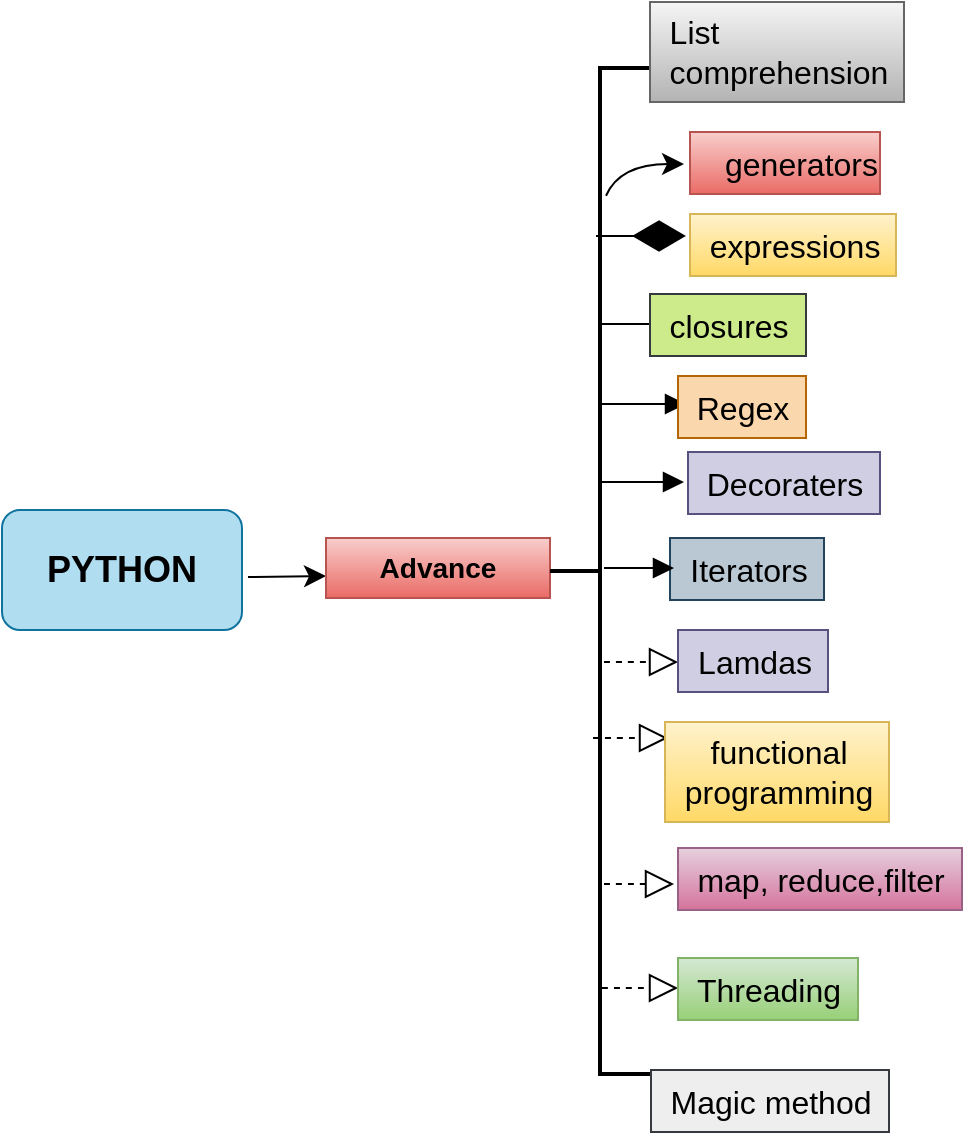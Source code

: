 <mxfile version="24.8.4">
  <diagram name="Page-1" id="4QhpwyVWHBZVwE5iLQ2I">
    <mxGraphModel dx="795" dy="604" grid="0" gridSize="10" guides="1" tooltips="1" connect="1" arrows="1" fold="1" page="1" pageScale="1" pageWidth="1169" pageHeight="827" math="0" shadow="0">
      <root>
        <mxCell id="0" />
        <mxCell id="1" parent="0" />
        <mxCell id="BrpzPB1FlEC9zegPtMI7-4" value="&lt;h2&gt;PYTHON&lt;/h2&gt;" style="rounded=1;whiteSpace=wrap;html=1;fillColor=#b1ddf0;strokeColor=#10739e;" parent="1" vertex="1">
          <mxGeometry x="227" y="280" width="120" height="60" as="geometry" />
        </mxCell>
        <mxCell id="BrpzPB1FlEC9zegPtMI7-12" value="" style="endArrow=classic;html=1;rounded=0;fontSize=12;startSize=8;endSize=8;curved=1;exitX=1.025;exitY=0.617;exitDx=0;exitDy=0;exitPerimeter=0;entryX=0;entryY=0.75;entryDx=0;entryDy=0;" parent="1" edge="1">
          <mxGeometry width="50" height="50" relative="1" as="geometry">
            <mxPoint x="350.0" y="313.52" as="sourcePoint" />
            <mxPoint x="389" y="313" as="targetPoint" />
          </mxGeometry>
        </mxCell>
        <mxCell id="BrpzPB1FlEC9zegPtMI7-13" value="&lt;h3&gt;Advance&lt;/h3&gt;" style="rounded=0;whiteSpace=wrap;html=1;fillColor=#f8cecc;gradientColor=#ea6b66;strokeColor=#b85450;" parent="1" vertex="1">
          <mxGeometry x="389" y="294" width="112" height="30" as="geometry" />
        </mxCell>
        <mxCell id="BrpzPB1FlEC9zegPtMI7-15" value="" style="strokeWidth=2;html=1;shape=mxgraph.flowchart.annotation_2;align=left;labelPosition=right;pointerEvents=1;" parent="1" vertex="1">
          <mxGeometry x="501" y="59" width="50" height="503" as="geometry" />
        </mxCell>
        <mxCell id="BrpzPB1FlEC9zegPtMI7-19" value="&lt;div style=&quot;text-align: left;&quot;&gt;List&lt;/div&gt;&lt;div style=&quot;text-align: justify;&quot;&gt;comprehension&lt;/div&gt;" style="text;html=1;align=center;verticalAlign=middle;resizable=0;points=[];autosize=1;fontSize=16;fillColor=#f5f5f5;gradientColor=#b3b3b3;strokeColor=#666666;" parent="1" vertex="1">
          <mxGeometry x="551" y="26" width="127" height="50" as="geometry" />
        </mxCell>
        <mxCell id="BrpzPB1FlEC9zegPtMI7-29" value="" style="endArrow=classic;html=1;rounded=0;fontSize=12;startSize=8;endSize=8;curved=1;exitX=0.56;exitY=0.127;exitDx=0;exitDy=0;exitPerimeter=0;" parent="1" source="BrpzPB1FlEC9zegPtMI7-15" edge="1">
          <mxGeometry width="50" height="50" relative="1" as="geometry">
            <mxPoint x="530" y="142" as="sourcePoint" />
            <mxPoint x="568" y="107" as="targetPoint" />
            <Array as="points">
              <mxPoint x="536" y="107" />
            </Array>
          </mxGeometry>
        </mxCell>
        <mxCell id="BrpzPB1FlEC9zegPtMI7-32" value="&lt;div style=&quot;text-align: justify;&quot;&gt;generators&lt;/div&gt;" style="text;html=1;align=right;verticalAlign=middle;resizable=0;points=[];autosize=1;strokeColor=#b85450;fillColor=#f8cecc;fontSize=16;gradientColor=#ea6b66;" parent="1" vertex="1">
          <mxGeometry x="571" y="91" width="95" height="31" as="geometry" />
        </mxCell>
        <mxCell id="k2glvSYcKvpcwHLakLs5-2" value="" style="endArrow=diamondThin;endFill=1;endSize=24;html=1;rounded=0;fontSize=12;curved=1;" edge="1" parent="1">
          <mxGeometry width="160" relative="1" as="geometry">
            <mxPoint x="524" y="143" as="sourcePoint" />
            <mxPoint x="569" y="143" as="targetPoint" />
          </mxGeometry>
        </mxCell>
        <mxCell id="k2glvSYcKvpcwHLakLs5-3" value="expressions" style="text;html=1;align=center;verticalAlign=middle;resizable=0;points=[];autosize=1;strokeColor=#d6b656;fillColor=#fff2cc;fontSize=16;gradientColor=#ffd966;" vertex="1" parent="1">
          <mxGeometry x="571" y="132" width="103" height="31" as="geometry" />
        </mxCell>
        <mxCell id="k2glvSYcKvpcwHLakLs5-9" value="" style="endArrow=open;endFill=1;endSize=12;html=1;rounded=0;fontSize=12;curved=1;" edge="1" parent="1">
          <mxGeometry width="160" relative="1" as="geometry">
            <mxPoint x="526" y="187" as="sourcePoint" />
            <mxPoint x="571" y="187" as="targetPoint" />
            <Array as="points" />
          </mxGeometry>
        </mxCell>
        <mxCell id="k2glvSYcKvpcwHLakLs5-11" value="&lt;div style=&quot;&quot;&gt;closures&lt;/div&gt;" style="text;html=1;align=center;verticalAlign=middle;resizable=0;points=[];autosize=1;strokeColor=#36393d;fillColor=#cdeb8b;fontSize=16;" vertex="1" parent="1">
          <mxGeometry x="551" y="172" width="78" height="31" as="geometry" />
        </mxCell>
        <mxCell id="k2glvSYcKvpcwHLakLs5-16" value="" style="endArrow=block;endFill=1;html=1;edgeStyle=orthogonalEdgeStyle;align=left;verticalAlign=top;rounded=0;fontSize=12;startSize=8;endSize=8;curved=1;" edge="1" parent="1">
          <mxGeometry x="-1" relative="1" as="geometry">
            <mxPoint x="525" y="227" as="sourcePoint" />
            <mxPoint x="569" y="227" as="targetPoint" />
          </mxGeometry>
        </mxCell>
        <mxCell id="k2glvSYcKvpcwHLakLs5-19" value="Regex" style="text;html=1;align=center;verticalAlign=middle;resizable=0;points=[];autosize=1;strokeColor=#b46504;fillColor=#fad7ac;fontSize=16;" vertex="1" parent="1">
          <mxGeometry x="565" y="213" width="64" height="31" as="geometry" />
        </mxCell>
        <mxCell id="k2glvSYcKvpcwHLakLs5-32" value="" style="endArrow=block;endFill=1;html=1;edgeStyle=orthogonalEdgeStyle;align=left;verticalAlign=top;rounded=0;fontSize=12;startSize=8;endSize=8;curved=1;" edge="1" parent="1">
          <mxGeometry x="-1" relative="1" as="geometry">
            <mxPoint x="526" y="266" as="sourcePoint" />
            <mxPoint x="568" y="266" as="targetPoint" />
          </mxGeometry>
        </mxCell>
        <mxCell id="k2glvSYcKvpcwHLakLs5-34" value="Decoraters" style="text;html=1;align=center;verticalAlign=middle;resizable=0;points=[];autosize=1;strokeColor=#56517e;fillColor=#d0cee2;fontSize=16;" vertex="1" parent="1">
          <mxGeometry x="570" y="251" width="96" height="31" as="geometry" />
        </mxCell>
        <mxCell id="k2glvSYcKvpcwHLakLs5-37" value="Iterators" style="text;html=1;align=center;verticalAlign=middle;resizable=0;points=[];autosize=1;strokeColor=#23445d;fillColor=#bac8d3;fontSize=16;" vertex="1" parent="1">
          <mxGeometry x="561" y="294" width="77" height="31" as="geometry" />
        </mxCell>
        <mxCell id="k2glvSYcKvpcwHLakLs5-38" value="" style="endArrow=block;endFill=1;html=1;edgeStyle=orthogonalEdgeStyle;align=left;verticalAlign=top;rounded=0;fontSize=12;startSize=8;endSize=8;curved=1;" edge="1" parent="1">
          <mxGeometry x="-1" relative="1" as="geometry">
            <mxPoint x="528" y="309" as="sourcePoint" />
            <mxPoint x="563" y="309" as="targetPoint" />
          </mxGeometry>
        </mxCell>
        <mxCell id="k2glvSYcKvpcwHLakLs5-43" value="" style="endArrow=block;dashed=1;endFill=0;endSize=12;html=1;rounded=0;fontSize=12;curved=1;" edge="1" parent="1">
          <mxGeometry width="160" relative="1" as="geometry">
            <mxPoint x="528" y="356" as="sourcePoint" />
            <mxPoint x="565" y="356" as="targetPoint" />
          </mxGeometry>
        </mxCell>
        <mxCell id="k2glvSYcKvpcwHLakLs5-44" value="Lamdas" style="text;html=1;align=center;verticalAlign=middle;resizable=0;points=[];autosize=1;strokeColor=#56517e;fillColor=#d0cee2;fontSize=16;" vertex="1" parent="1">
          <mxGeometry x="565" y="340" width="75" height="31" as="geometry" />
        </mxCell>
        <mxCell id="k2glvSYcKvpcwHLakLs5-45" value="" style="endArrow=block;dashed=1;endFill=0;endSize=12;html=1;rounded=0;fontSize=12;curved=1;" edge="1" parent="1">
          <mxGeometry width="160" relative="1" as="geometry">
            <mxPoint x="522.5" y="394" as="sourcePoint" />
            <mxPoint x="560" y="394" as="targetPoint" />
          </mxGeometry>
        </mxCell>
        <mxCell id="k2glvSYcKvpcwHLakLs5-46" value="functional&lt;div&gt;programming&lt;/div&gt;" style="text;html=1;align=center;verticalAlign=middle;resizable=0;points=[];autosize=1;strokeColor=#d6b656;fillColor=#fff2cc;fontSize=16;gradientColor=#ffd966;" vertex="1" parent="1">
          <mxGeometry x="558.5" y="386" width="112" height="50" as="geometry" />
        </mxCell>
        <mxCell id="k2glvSYcKvpcwHLakLs5-47" value="" style="endArrow=block;dashed=1;endFill=0;endSize=12;html=1;rounded=0;fontSize=12;curved=1;" edge="1" parent="1">
          <mxGeometry width="160" relative="1" as="geometry">
            <mxPoint x="528" y="467" as="sourcePoint" />
            <mxPoint x="563" y="467" as="targetPoint" />
          </mxGeometry>
        </mxCell>
        <mxCell id="k2glvSYcKvpcwHLakLs5-48" value="map, reduce,filter" style="text;html=1;align=center;verticalAlign=middle;resizable=0;points=[];autosize=1;strokeColor=#996185;fillColor=#e6d0de;fontSize=16;gradientColor=#d5739d;" vertex="1" parent="1">
          <mxGeometry x="565" y="449" width="142" height="31" as="geometry" />
        </mxCell>
        <mxCell id="k2glvSYcKvpcwHLakLs5-49" value="" style="endArrow=block;dashed=1;endFill=0;endSize=12;html=1;rounded=0;fontSize=12;curved=1;" edge="1" parent="1">
          <mxGeometry width="160" relative="1" as="geometry">
            <mxPoint x="527" y="519" as="sourcePoint" />
            <mxPoint x="565" y="519" as="targetPoint" />
          </mxGeometry>
        </mxCell>
        <mxCell id="k2glvSYcKvpcwHLakLs5-50" value="Threading" style="text;html=1;align=center;verticalAlign=middle;resizable=0;points=[];autosize=1;strokeColor=#82b366;fillColor=#d5e8d4;fontSize=16;gradientColor=#97d077;" vertex="1" parent="1">
          <mxGeometry x="565" y="504" width="90" height="31" as="geometry" />
        </mxCell>
        <mxCell id="k2glvSYcKvpcwHLakLs5-54" value="Magic method" style="text;html=1;align=center;verticalAlign=middle;resizable=0;points=[];autosize=1;strokeColor=#36393d;fillColor=#eeeeee;fontSize=16;" vertex="1" parent="1">
          <mxGeometry x="551.5" y="560" width="119" height="31" as="geometry" />
        </mxCell>
      </root>
    </mxGraphModel>
  </diagram>
</mxfile>
